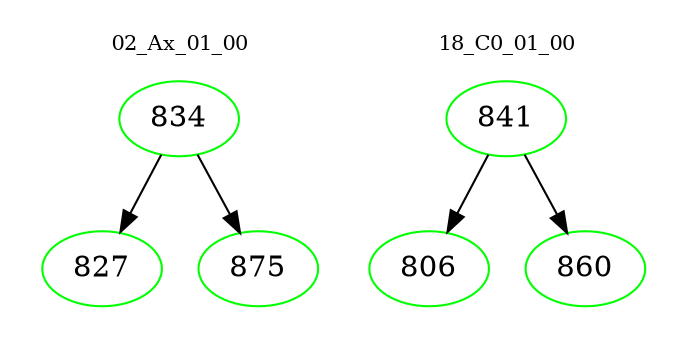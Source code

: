 digraph{
subgraph cluster_0 {
color = white
label = "02_Ax_01_00";
fontsize=10;
T0_834 [label="834", color="green"]
T0_834 -> T0_827 [color="black"]
T0_827 [label="827", color="green"]
T0_834 -> T0_875 [color="black"]
T0_875 [label="875", color="green"]
}
subgraph cluster_1 {
color = white
label = "18_C0_01_00";
fontsize=10;
T1_841 [label="841", color="green"]
T1_841 -> T1_806 [color="black"]
T1_806 [label="806", color="green"]
T1_841 -> T1_860 [color="black"]
T1_860 [label="860", color="green"]
}
}

